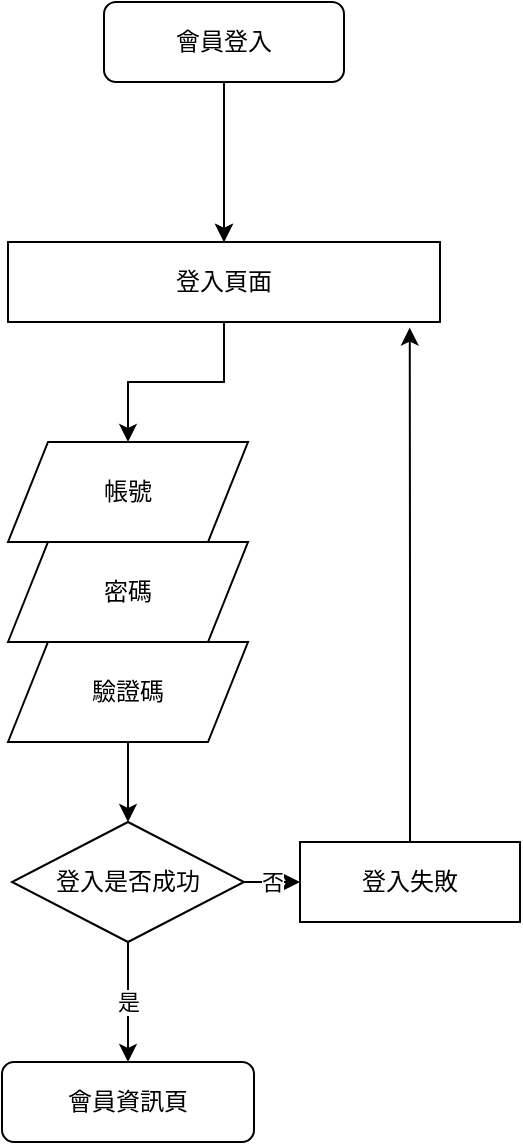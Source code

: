 <mxfile version="21.6.9" type="github">
  <diagram name="第 1 页" id="5xlTIJ7xZ0uIA1DLhqvQ">
    <mxGraphModel dx="1050" dy="534" grid="1" gridSize="10" guides="1" tooltips="1" connect="1" arrows="1" fold="1" page="1" pageScale="1" pageWidth="827" pageHeight="1169" math="0" shadow="0">
      <root>
        <mxCell id="0" />
        <mxCell id="1" parent="0" />
        <mxCell id="xiJ59EsIPp2WgFdT32-B-31" value="" style="edgeStyle=orthogonalEdgeStyle;rounded=0;orthogonalLoop=1;jettySize=auto;html=1;" edge="1" parent="1" source="xiJ59EsIPp2WgFdT32-B-1" target="xiJ59EsIPp2WgFdT32-B-7">
          <mxGeometry relative="1" as="geometry" />
        </mxCell>
        <mxCell id="xiJ59EsIPp2WgFdT32-B-33" value="" style="edgeStyle=orthogonalEdgeStyle;rounded=0;orthogonalLoop=1;jettySize=auto;html=1;exitX=0.5;exitY=1;exitDx=0;exitDy=0;entryX=0.5;entryY=0;entryDx=0;entryDy=0;" edge="1" parent="1" source="xiJ59EsIPp2WgFdT32-B-1" target="xiJ59EsIPp2WgFdT32-B-7">
          <mxGeometry relative="1" as="geometry" />
        </mxCell>
        <mxCell id="xiJ59EsIPp2WgFdT32-B-1" value="會員登入" style="rounded=1;whiteSpace=wrap;html=1;" vertex="1" parent="1">
          <mxGeometry x="402" y="20" width="120" height="40" as="geometry" />
        </mxCell>
        <mxCell id="xiJ59EsIPp2WgFdT32-B-5" value="會員資訊頁" style="rounded=1;whiteSpace=wrap;html=1;" vertex="1" parent="1">
          <mxGeometry x="351" y="550" width="126" height="40" as="geometry" />
        </mxCell>
        <mxCell id="xiJ59EsIPp2WgFdT32-B-36" style="edgeStyle=orthogonalEdgeStyle;rounded=0;orthogonalLoop=1;jettySize=auto;html=1;entryX=0.5;entryY=0;entryDx=0;entryDy=0;" edge="1" parent="1" source="xiJ59EsIPp2WgFdT32-B-7" target="xiJ59EsIPp2WgFdT32-B-8">
          <mxGeometry relative="1" as="geometry" />
        </mxCell>
        <mxCell id="xiJ59EsIPp2WgFdT32-B-7" value="登入頁面" style="rounded=0;whiteSpace=wrap;html=1;" vertex="1" parent="1">
          <mxGeometry x="354" y="140" width="216" height="40" as="geometry" />
        </mxCell>
        <mxCell id="xiJ59EsIPp2WgFdT32-B-9" value="密碼" style="shape=parallelogram;perimeter=parallelogramPerimeter;whiteSpace=wrap;html=1;fixedSize=1;" vertex="1" parent="1">
          <mxGeometry x="354" y="290" width="120" height="50" as="geometry" />
        </mxCell>
        <mxCell id="xiJ59EsIPp2WgFdT32-B-27" value="否" style="edgeStyle=orthogonalEdgeStyle;rounded=0;orthogonalLoop=1;jettySize=auto;html=1;" edge="1" parent="1" source="xiJ59EsIPp2WgFdT32-B-10" target="xiJ59EsIPp2WgFdT32-B-12">
          <mxGeometry relative="1" as="geometry" />
        </mxCell>
        <mxCell id="xiJ59EsIPp2WgFdT32-B-30" value="是" style="edgeStyle=orthogonalEdgeStyle;rounded=0;orthogonalLoop=1;jettySize=auto;html=1;" edge="1" parent="1" source="xiJ59EsIPp2WgFdT32-B-10" target="xiJ59EsIPp2WgFdT32-B-5">
          <mxGeometry relative="1" as="geometry" />
        </mxCell>
        <mxCell id="xiJ59EsIPp2WgFdT32-B-10" value="登入是否成功" style="rhombus;whiteSpace=wrap;html=1;" vertex="1" parent="1">
          <mxGeometry x="356" y="430" width="116" height="60" as="geometry" />
        </mxCell>
        <mxCell id="xiJ59EsIPp2WgFdT32-B-8" value="帳號" style="shape=parallelogram;perimeter=parallelogramPerimeter;whiteSpace=wrap;html=1;fixedSize=1;" vertex="1" parent="1">
          <mxGeometry x="354" y="240" width="120" height="50" as="geometry" />
        </mxCell>
        <mxCell id="xiJ59EsIPp2WgFdT32-B-37" style="edgeStyle=orthogonalEdgeStyle;rounded=0;orthogonalLoop=1;jettySize=auto;html=1;entryX=0.93;entryY=1.07;entryDx=0;entryDy=0;entryPerimeter=0;" edge="1" parent="1" source="xiJ59EsIPp2WgFdT32-B-12" target="xiJ59EsIPp2WgFdT32-B-7">
          <mxGeometry relative="1" as="geometry" />
        </mxCell>
        <mxCell id="xiJ59EsIPp2WgFdT32-B-12" value="登入失敗" style="rounded=0;whiteSpace=wrap;html=1;" vertex="1" parent="1">
          <mxGeometry x="500" y="440" width="110" height="40" as="geometry" />
        </mxCell>
        <mxCell id="xiJ59EsIPp2WgFdT32-B-29" value="" style="edgeStyle=orthogonalEdgeStyle;rounded=0;orthogonalLoop=1;jettySize=auto;html=1;" edge="1" parent="1" source="xiJ59EsIPp2WgFdT32-B-26" target="xiJ59EsIPp2WgFdT32-B-10">
          <mxGeometry relative="1" as="geometry" />
        </mxCell>
        <mxCell id="xiJ59EsIPp2WgFdT32-B-26" value="驗證碼" style="shape=parallelogram;perimeter=parallelogramPerimeter;whiteSpace=wrap;html=1;fixedSize=1;" vertex="1" parent="1">
          <mxGeometry x="354" y="340" width="120" height="50" as="geometry" />
        </mxCell>
      </root>
    </mxGraphModel>
  </diagram>
</mxfile>
